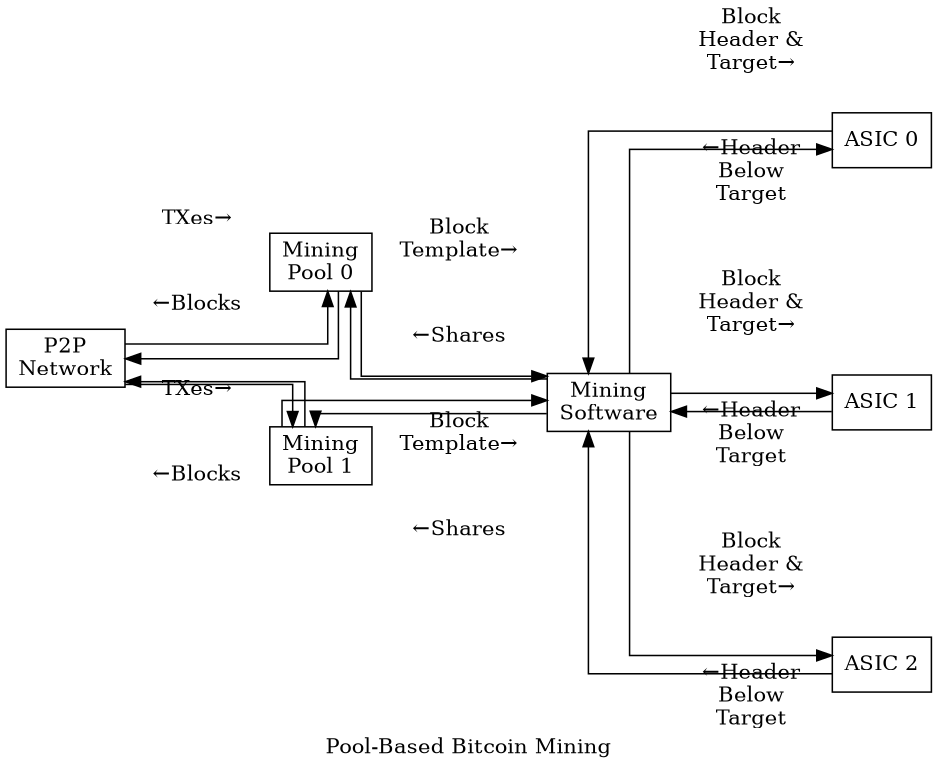 digraph {

size=6.25;
rankdir=LR
node [ shape = "box" ]
splines = ortho;
//ranksep = 10;
nodesep = 0.5;

p2pnetwork [ label = "P2P\nNetwork" ]
asic0 [ label = "ASIC 0" ];
asic1 [ label = "ASIC 1" ];
asic2 [ label = "ASIC 2" ];
software [ label = "Mining\nSoftware" ]
pool0 [ label = "Mining\nPool 0" ];
pool1 [ label = "Mining\nPool 1" ];

pool0 -> software [ label = "Block\nTemplate→" ];
pool1 -> software [ label = "Block\nTemplate→" ];
p2pnetwork -> pool0 [ label = "TXes→" ];
p2pnetwork -> pool1 [ label = "TXes→" ];
pool0 -> p2pnetwork [ label = "←Blocks" ];
pool1 -> p2pnetwork [ label = "←Blocks" ];

software -> asic0 [ label = "Block\nHeader &\nTarget→" ];
software -> asic1 [ label = "Block\nHeader &\nTarget→" ];
software -> asic2 [ label = "Block\nHeader &\nTarget→" ];
asic0 -> software [ label = "←Header\nBelow\nTarget" ];
asic1 -> software [ label = "←Header\nBelow\nTarget" ];
asic2 -> software [ label = "←Header\nBelow\nTarget" ];

software -> pool0 [ constraint = false, label = "←Shares" ];
software -> pool1 [ constraint = false, label = "←Shares" ];

label = "Pool-Based Bitcoin Mining"
}
